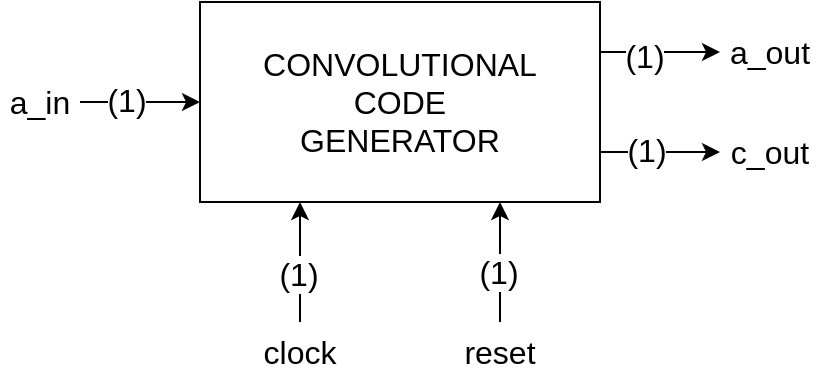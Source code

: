 <mxfile version="16.0.2" type="device"><diagram id="2Jbbn6eOUx02vdYwsUZt" name="Page-1"><mxGraphModel dx="558" dy="355" grid="1" gridSize="10" guides="1" tooltips="1" connect="1" arrows="1" fold="1" page="1" pageScale="1" pageWidth="1169" pageHeight="827" math="0" shadow="0"><root><mxCell id="0"/><mxCell id="1" parent="0"/><mxCell id="8g2FeBldhhBsSO53r-Ro-1" value="&lt;font style=&quot;font-size: 16px&quot;&gt;CONVOLUTIONAL&lt;br&gt;CODE&lt;br&gt;GENERATOR&lt;/font&gt;" style="rounded=0;whiteSpace=wrap;html=1;" vertex="1" parent="1"><mxGeometry x="290" y="170" width="200" height="100" as="geometry"/></mxCell><mxCell id="8g2FeBldhhBsSO53r-Ro-2" value="" style="endArrow=classic;html=1;rounded=0;fontSize=16;entryX=0.25;entryY=1;entryDx=0;entryDy=0;exitX=0.5;exitY=0;exitDx=0;exitDy=0;" edge="1" parent="1" source="8g2FeBldhhBsSO53r-Ro-3" target="8g2FeBldhhBsSO53r-Ro-1"><mxGeometry width="50" height="50" relative="1" as="geometry"><mxPoint x="338" y="350" as="sourcePoint"/><mxPoint x="490" y="270" as="targetPoint"/></mxGeometry></mxCell><mxCell id="8g2FeBldhhBsSO53r-Ro-7" value="(1)" style="edgeLabel;html=1;align=center;verticalAlign=middle;resizable=0;points=[];fontSize=16;" vertex="1" connectable="0" parent="8g2FeBldhhBsSO53r-Ro-2"><mxGeometry x="-0.232" y="1" relative="1" as="geometry"><mxPoint y="-1" as="offset"/></mxGeometry></mxCell><mxCell id="8g2FeBldhhBsSO53r-Ro-3" value="clock" style="text;html=1;strokeColor=none;fillColor=none;align=center;verticalAlign=middle;whiteSpace=wrap;rounded=0;fontSize=16;" vertex="1" parent="1"><mxGeometry x="310" y="330" width="60" height="30" as="geometry"/></mxCell><mxCell id="8g2FeBldhhBsSO53r-Ro-4" value="reset" style="text;html=1;strokeColor=none;fillColor=none;align=center;verticalAlign=middle;whiteSpace=wrap;rounded=0;fontSize=16;" vertex="1" parent="1"><mxGeometry x="410" y="330" width="60" height="30" as="geometry"/></mxCell><mxCell id="8g2FeBldhhBsSO53r-Ro-5" value="" style="endArrow=classic;html=1;rounded=0;fontSize=16;exitX=0.5;exitY=0;exitDx=0;exitDy=0;entryX=0.75;entryY=1;entryDx=0;entryDy=0;" edge="1" parent="1" source="8g2FeBldhhBsSO53r-Ro-4" target="8g2FeBldhhBsSO53r-Ro-1"><mxGeometry width="50" height="50" relative="1" as="geometry"><mxPoint x="440" y="320" as="sourcePoint"/><mxPoint x="490" y="270" as="targetPoint"/></mxGeometry></mxCell><mxCell id="8g2FeBldhhBsSO53r-Ro-6" value="(1)" style="edgeLabel;html=1;align=center;verticalAlign=middle;resizable=0;points=[];fontSize=16;" vertex="1" connectable="0" parent="8g2FeBldhhBsSO53r-Ro-5"><mxGeometry x="-0.174" y="1" relative="1" as="geometry"><mxPoint as="offset"/></mxGeometry></mxCell><mxCell id="8g2FeBldhhBsSO53r-Ro-8" value="" style="endArrow=classic;html=1;rounded=0;fontSize=16;entryX=0;entryY=0.5;entryDx=0;entryDy=0;exitX=1;exitY=0.5;exitDx=0;exitDy=0;" edge="1" parent="1" source="8g2FeBldhhBsSO53r-Ro-9" target="8g2FeBldhhBsSO53r-Ro-1"><mxGeometry width="50" height="50" relative="1" as="geometry"><mxPoint x="240" y="220" as="sourcePoint"/><mxPoint x="260" y="210" as="targetPoint"/></mxGeometry></mxCell><mxCell id="8g2FeBldhhBsSO53r-Ro-10" value="(1)" style="edgeLabel;html=1;align=center;verticalAlign=middle;resizable=0;points=[];fontSize=16;" vertex="1" connectable="0" parent="8g2FeBldhhBsSO53r-Ro-8"><mxGeometry x="-0.236" y="1" relative="1" as="geometry"><mxPoint as="offset"/></mxGeometry></mxCell><mxCell id="8g2FeBldhhBsSO53r-Ro-9" value="a_in" style="text;html=1;strokeColor=none;fillColor=none;align=center;verticalAlign=middle;whiteSpace=wrap;rounded=0;fontSize=16;" vertex="1" parent="1"><mxGeometry x="190" y="205" width="40" height="30" as="geometry"/></mxCell><mxCell id="8g2FeBldhhBsSO53r-Ro-12" value="a_out" style="text;html=1;strokeColor=none;fillColor=none;align=center;verticalAlign=middle;whiteSpace=wrap;rounded=0;fontSize=16;" vertex="1" parent="1"><mxGeometry x="550" y="180" width="50" height="30" as="geometry"/></mxCell><mxCell id="8g2FeBldhhBsSO53r-Ro-13" value="c_out" style="text;html=1;strokeColor=none;fillColor=none;align=center;verticalAlign=middle;whiteSpace=wrap;rounded=0;fontSize=16;" vertex="1" parent="1"><mxGeometry x="550" y="230" width="50" height="30" as="geometry"/></mxCell><mxCell id="8g2FeBldhhBsSO53r-Ro-14" value="" style="endArrow=classic;html=1;rounded=0;fontSize=16;exitX=1;exitY=0.75;exitDx=0;exitDy=0;entryX=0;entryY=0.5;entryDx=0;entryDy=0;" edge="1" parent="1" source="8g2FeBldhhBsSO53r-Ro-1" target="8g2FeBldhhBsSO53r-Ro-13"><mxGeometry width="50" height="50" relative="1" as="geometry"><mxPoint x="410" y="270" as="sourcePoint"/><mxPoint x="460" y="220" as="targetPoint"/></mxGeometry></mxCell><mxCell id="8g2FeBldhhBsSO53r-Ro-18" value="(1)" style="edgeLabel;html=1;align=center;verticalAlign=middle;resizable=0;points=[];fontSize=16;" vertex="1" connectable="0" parent="8g2FeBldhhBsSO53r-Ro-14"><mxGeometry x="-0.361" y="1" relative="1" as="geometry"><mxPoint x="4" as="offset"/></mxGeometry></mxCell><mxCell id="8g2FeBldhhBsSO53r-Ro-15" value="" style="endArrow=classic;html=1;rounded=0;fontSize=16;exitX=1;exitY=0.25;exitDx=0;exitDy=0;entryX=0;entryY=0.5;entryDx=0;entryDy=0;" edge="1" parent="1" source="8g2FeBldhhBsSO53r-Ro-1" target="8g2FeBldhhBsSO53r-Ro-12"><mxGeometry width="50" height="50" relative="1" as="geometry"><mxPoint x="410" y="270" as="sourcePoint"/><mxPoint x="460" y="220" as="targetPoint"/></mxGeometry></mxCell><mxCell id="8g2FeBldhhBsSO53r-Ro-17" value="(1)" style="edgeLabel;html=1;align=center;verticalAlign=middle;resizable=0;points=[];fontSize=16;" vertex="1" connectable="0" parent="8g2FeBldhhBsSO53r-Ro-15"><mxGeometry x="-0.458" y="-2" relative="1" as="geometry"><mxPoint x="5" as="offset"/></mxGeometry></mxCell></root></mxGraphModel></diagram></mxfile>